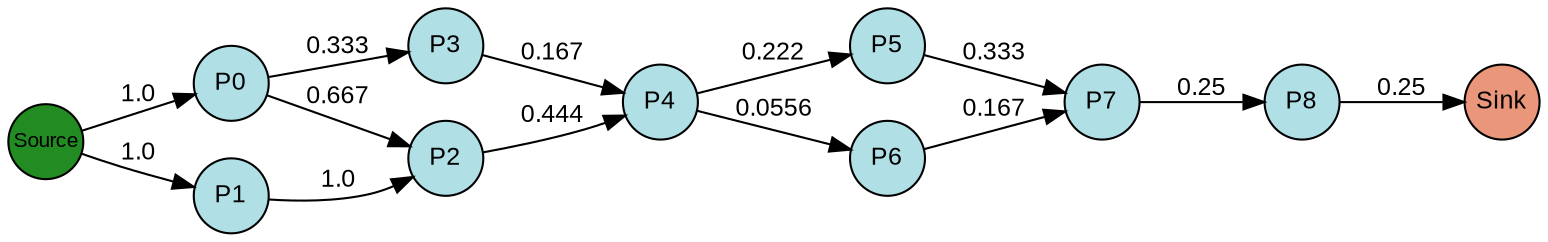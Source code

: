 digraph {
  splines=true;
node [margin=0 fontname=arial fontcolor=black fontsize=12 shape=circle width=0.5 fixedsize=true style=filled fillcolor=powderblue]
  1 [label="P0"]
  2 [label="P1"]
  3 [label="P2"]
  4 [label="P3"]
  5 [label="P4"]
  6 [label="P5"]
  7 [label="P6"]
  8 [label="P7"]
  9 [label="P8"]
  node [margin=0 fontname=arial fontcolor=black fontsize=10 shape=circle width=0.5 fixedsize=true style=filled fillcolor=forestgreen]
  10 [label="Source"]
  node [margin=0 fontname=arial fontcolor=black fontsize=12 shape=circle width=0.5 fixedsize=true style=filled fillcolor=darksalmon]
  11 [label="Sink"]
rankdir=LR
edge [margin=0 fontname=arial fontcolor=black fontsize=12]
   1 -> 3 [label="0.667"]
   2 -> 3 [label="1.0"]
   1 -> 4 [label="0.333"]
   3 -> 5 [label="0.444"]
   4 -> 5 [label="0.167"]
   5 -> 6 [label="0.222"]
   5 -> 7 [label="0.0556"]
   6 -> 8 [label="0.333"]
   7 -> 8 [label="0.167"]
   8 -> 9 [label="0.25"]
   10 -> 2 [label="1.0"]
   10 -> 1 [label="1.0"]
   9 -> 11 [label="0.25"]

  {rank=same 10}
	{rank=same  1, 2 }
	{rank=same  3, 4 }
	{rank=same  5 }
	{rank=same  6, 7 }
	{rank=same  8 }
	{rank=same  9 }
  {rank=same 11}
}
